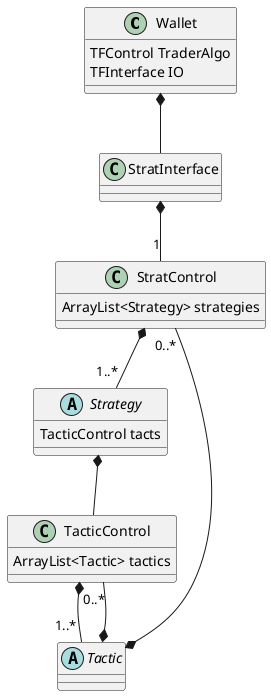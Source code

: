 @startuml
class Wallet{
    TFControl TraderAlgo
    TFInterface IO
}

Wallet *-- StratInterface

class StratInterface{
    
}

StratInterface *-- "1" StratControl


class StratControl{
    ArrayList<Strategy> strategies

}
StratControl *-- "1..*" Strategy

abstract Strategy{
    TacticControl tacts
}
Strategy *-- TacticControl


class TacticControl{
    ArrayList<Tactic> tactics
}

TacticControl *-- "1..*" Tactic 

abstract Tactic{

}
Tactic *-- "0..*" StratControl
Tactic *-- "0..*" TacticControl
@enduml